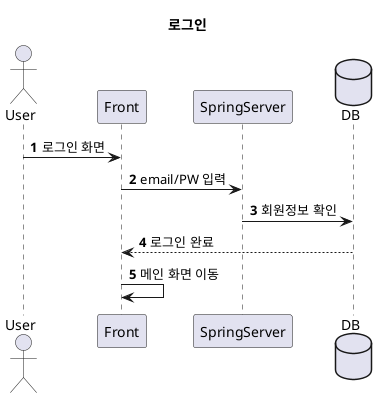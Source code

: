 @startuml
title 로그인
autonumber
actor User
User->Front:로그인 화면
Front->SpringServer:email/PW 입력
database DB
SpringServer->DB:회원정보 확인
DB-->Front:로그인 완료
Front->Front:메인 화면 이동
@enduml

@startuml
title 회원가입
autonumber
actor User
User->Front:회원가입 화면
Front->SpringServer:회원가입 정보
database DB
SpringServer->DB:email, nicknmae 중복검사
DB-->Front:회원가입 성공
Front->Front:메인 화면 이동
@enduml

@startuml
title 계정 설정
autonumber
actor User
User->Front:프로필 화면
Front->Front:계정 설정화면
Front->SpringServer:회원정보 수정
database DB
SpringServer->DB:수정된 데이터
DB-->Front:수정된 정보 반영
Front->User:프로필 수정
@enduml

@startuml
title 프로필 페이지
autonumber
actor User
User->Front:로그인 후
Front->SpringServer:로그인 정보
database DB
SpringServer->DB:유저 정보 확인
DB-->Front:프로필 보여주기(유저정보, 피드)
@enduml

@startuml
title 메인페이지
autonumber
actor User
User->Front:로그인 후
== Contest ==
Front->SpringServer:공모전 선택
database DB
SpringServer->DB:공모전 정보 검색
DB-->Front:선택한 공모전
== Project ==
Front->SpringServer:프로젝트 선택
SpringServer->DB:프로젝트 정보 검색
DB->Front:선택한 프로젝트
@enduml

@startuml
title 공모전 페이지-팀 지원하기
autonumber
actor User
User->Front:공모전 페이지
Front->Front:공모전 선택
User->Front:팀원 모집 선택
Front->SpringServer:해당 공모전 팀 정보
SpringServer->DB:전체 팀 정보 확인 
DB->Front:팀 전체 목록
== 팀 지원하기 ==
Front->SpringServer:팀 선택
SpringServer->DB:팀 상세정보 검색
DB->Front:팀 상세정보
Front->SpringServer:팀 지원하기
SpringServer->DB:apply
DB->Front:지원요청 성공
== 팀 등록하기 ==
Front->SpringServer:팀 등록하기
SpringServer->DB:팀 정보 저장
DB->Front:팀 전체 목록 조회
@enduml

@startuml
title 프로젝트 페이지-지원
ProjectPage->SpringServer:전체 프로젝트 조회
SpringServer->DB:프로젝트 정보 확인
DB->ProjectPage:전체 프로젝트 조회
ProjectPage->SpringServer:프로젝트 지원하기
SpringServer->DB:지원 정보
DB->ProjectPage:지원 성공/실패 전달
DB->TeamApplyPage:팀 지원 관리페이지
@enduml

@startuml
title 프로젝트 페이지-등록
ProjectPage->SpringServer:전체 프로젝트 조회
SpringServer->DB:프로젝트 정보 확인
DB->ProjectPage:전체 프로젝트 조회
ProjectPage->SpringServer:프로젝트 등록하기
SpringServer->DB:프로젝트 정보 전달
DB->ProjectPage:프로젝트 등록 
@enduml

@startuml
title 팀원 관리 페이지
TeamPage->Scheduling:일정 관리
Scheduling->SpringServer:일정 등록
SpringServer->DB:팀원별 일정 저장
DB->SpringServer:회의 가능 날짜찾기
SpringServer->Scheduling:팀 회의날짜 보여주기
Scheduling->SpringServer:회의장소 추천
SpringServer->DB:최적 장소찾기
DB->Scheduling:팀원 위치기반 장소 추천
@enduml